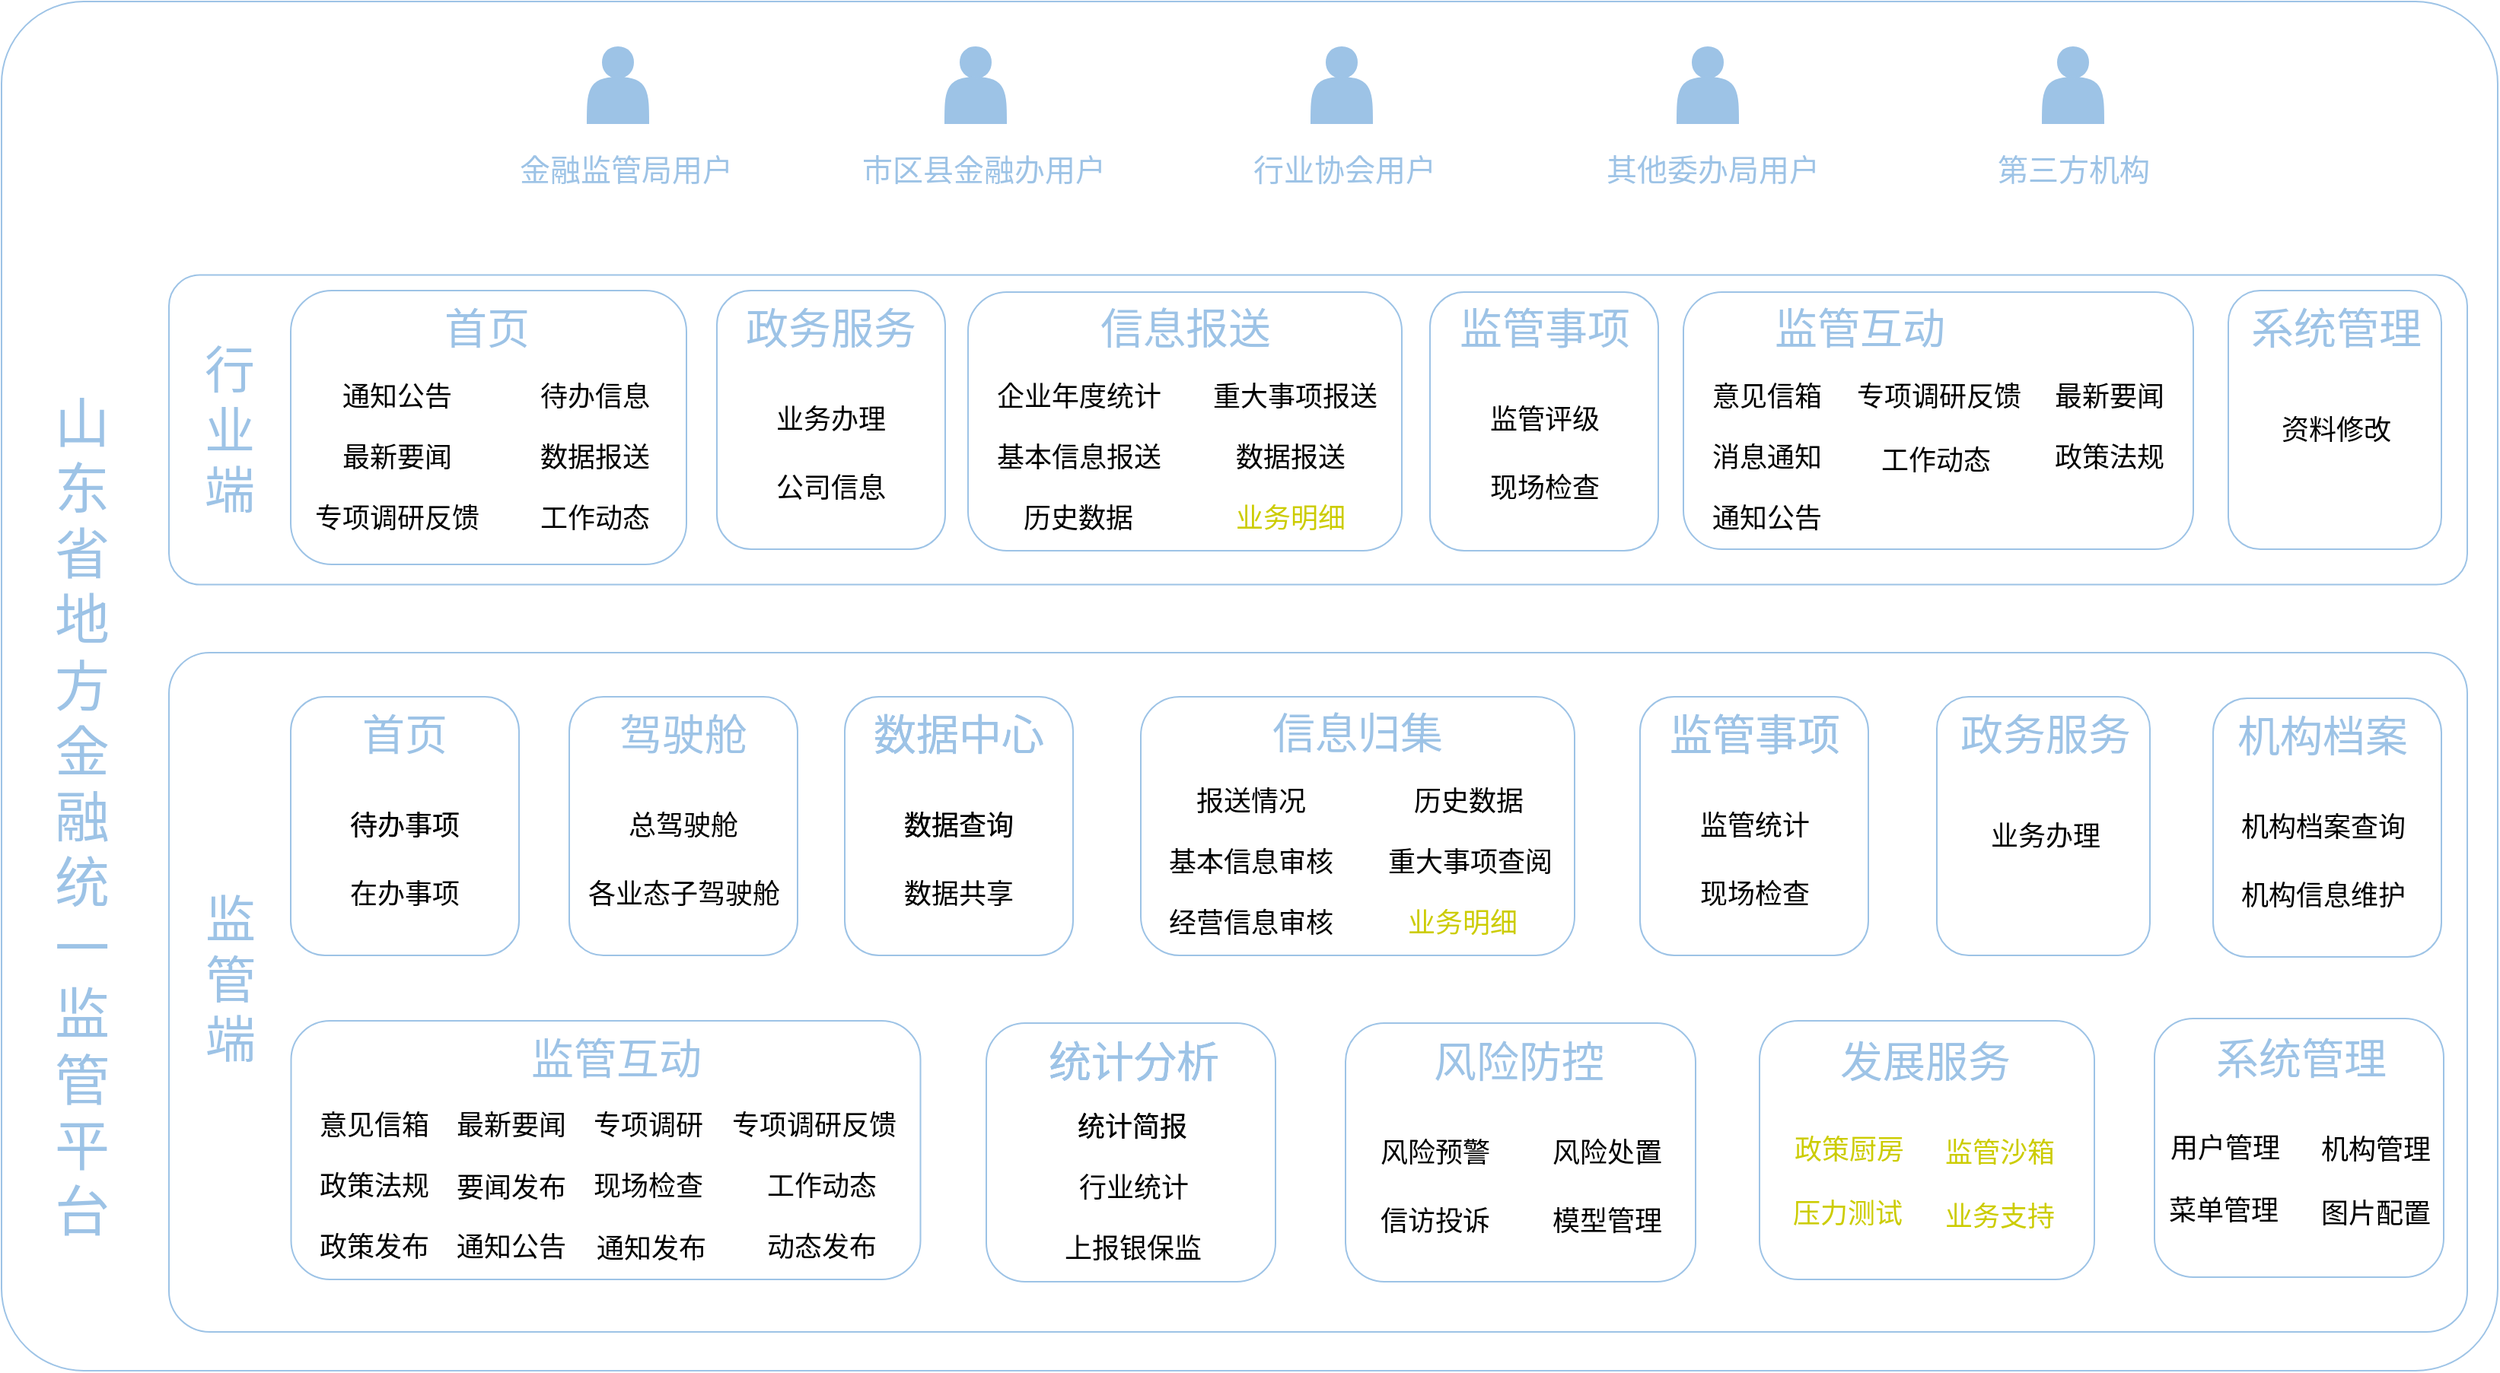 <mxfile version="21.3.4" type="github">
  <diagram name="第 1 页" id="MV3o43IdLmot7RDqP8pI">
    <mxGraphModel dx="1858" dy="988" grid="1" gridSize="10" guides="1" tooltips="1" connect="1" arrows="1" fold="1" page="1" pageScale="1" pageWidth="827" pageHeight="1169" math="0" shadow="0">
      <root>
        <mxCell id="0" />
        <mxCell id="1" parent="0" />
        <mxCell id="vB-8h79mQ8a8GxiMmBp1-237" value="" style="rounded=1;whiteSpace=wrap;html=1;strokeColor=#9DC3E6;arcSize=6;" parent="1" vertex="1">
          <mxGeometry x="10" y="10" width="1640" height="900" as="geometry" />
        </mxCell>
        <mxCell id="vB-8h79mQ8a8GxiMmBp1-229" value="" style="rounded=1;whiteSpace=wrap;html=1;strokeColor=#9DC3E6;arcSize=6;" parent="1" vertex="1">
          <mxGeometry x="120" y="438" width="1510" height="446.5" as="geometry" />
        </mxCell>
        <mxCell id="Glt5fxQ_8E8wL3YPpG3F-2" value="" style="shape=actor;whiteSpace=wrap;html=1;fillColor=#9DC3E6;strokeColor=#9DC3E6;" parent="1" vertex="1">
          <mxGeometry x="395" y="40" width="40" height="50" as="geometry" />
        </mxCell>
        <mxCell id="Glt5fxQ_8E8wL3YPpG3F-7" value="&lt;font color=&quot;#9dc3e6&quot;&gt;金融监管局用户&lt;/font&gt;" style="text;html=1;align=center;verticalAlign=middle;resizable=0;points=[];autosize=1;strokeColor=none;fillColor=none;fontSize=20;arcSize=12;rounded=1;imageWidth=24;" parent="1" vertex="1">
          <mxGeometry x="340" y="100" width="160" height="40" as="geometry" />
        </mxCell>
        <mxCell id="aRTXH67dhM7J8I6KlZtX-2" value="" style="rounded=1;whiteSpace=wrap;html=1;strokeColor=#9DC3E6;arcSize=10;" parent="1" vertex="1">
          <mxGeometry x="120" y="189.75" width="1510" height="203.5" as="geometry" />
        </mxCell>
        <mxCell id="aRTXH67dhM7J8I6KlZtX-5" value="&lt;font color=&quot;#9dc3e6&quot; style=&quot;font-size: 33px;&quot;&gt;行业端&lt;/font&gt;" style="text;html=1;strokeColor=none;fillColor=none;align=center;verticalAlign=middle;whiteSpace=wrap;rounded=1;arcSize=15;imageHeight=24;" parent="1" vertex="1">
          <mxGeometry x="140" y="230" width="40" height="123" as="geometry" />
        </mxCell>
        <mxCell id="aRTXH67dhM7J8I6KlZtX-6" value="&lt;font color=&quot;#9dc3e6&quot; style=&quot;font-size: 33px;&quot;&gt;监管端&lt;/font&gt;" style="text;html=1;strokeColor=none;fillColor=none;align=center;verticalAlign=middle;whiteSpace=wrap;rounded=0;fontSize=20;" parent="1" vertex="1">
          <mxGeometry x="147.5" y="613" width="25" height="80" as="geometry" />
        </mxCell>
        <mxCell id="aRTXH67dhM7J8I6KlZtX-10" value="&lt;font style=&quot;font-size: 36px;&quot; color=&quot;#9dc3e6&quot;&gt;山东省地方金融统一监管平台&lt;/font&gt;" style="text;html=1;strokeColor=none;fillColor=none;align=center;verticalAlign=middle;whiteSpace=wrap;rounded=1;fontSize=20;arcSize=16;" parent="1" vertex="1">
          <mxGeometry x="43" y="311" width="40" height="470" as="geometry" />
        </mxCell>
        <mxCell id="aRTXH67dhM7J8I6KlZtX-11" value="" style="rounded=1;whiteSpace=wrap;html=1;strokeColor=#9DC3E6;" parent="1" vertex="1">
          <mxGeometry x="200" y="200" width="260" height="180" as="geometry" />
        </mxCell>
        <mxCell id="aRTXH67dhM7J8I6KlZtX-12" value="&lt;font style=&quot;font-size: 28px;&quot; color=&quot;#9dc3e6&quot;&gt;首页&lt;/font&gt;" style="text;html=1;strokeColor=none;fillColor=none;align=center;verticalAlign=middle;whiteSpace=wrap;rounded=1;fontSize=20;arcSize=15;" parent="1" vertex="1">
          <mxGeometry x="278.5" y="210" width="100" height="30" as="geometry" />
        </mxCell>
        <mxCell id="aRTXH67dhM7J8I6KlZtX-17" value="&lt;font color=&quot;#9dc3e6&quot;&gt;市区县金融办用户&lt;/font&gt;" style="text;html=1;align=center;verticalAlign=middle;resizable=0;points=[];autosize=1;strokeColor=none;fillColor=none;fontSize=20;rounded=1;arcSize=12;" parent="1" vertex="1">
          <mxGeometry x="565" y="100" width="180" height="40" as="geometry" />
        </mxCell>
        <mxCell id="aRTXH67dhM7J8I6KlZtX-19" value="&lt;font color=&quot;#9dc3e6&quot;&gt;行业协会用户&lt;/font&gt;" style="text;html=1;align=center;verticalAlign=middle;resizable=0;points=[];autosize=1;strokeColor=none;fillColor=none;fontSize=20;rounded=1;arcSize=12;" parent="1" vertex="1">
          <mxGeometry x="822" y="100" width="140" height="40" as="geometry" />
        </mxCell>
        <mxCell id="aRTXH67dhM7J8I6KlZtX-21" value="&lt;font color=&quot;#9dc3e6&quot;&gt;其他委办局用户&lt;/font&gt;" style="text;html=1;align=center;verticalAlign=middle;resizable=0;points=[];autosize=1;strokeColor=none;fillColor=none;fontSize=20;rounded=1;" parent="1" vertex="1">
          <mxGeometry x="1053.5" y="100" width="160" height="40" as="geometry" />
        </mxCell>
        <mxCell id="aRTXH67dhM7J8I6KlZtX-23" value="&lt;font color=&quot;#9dc3e6&quot;&gt;第三方机构&lt;/font&gt;" style="text;html=1;align=center;verticalAlign=middle;resizable=0;points=[];autosize=1;strokeColor=none;fillColor=none;fontSize=20;rounded=1;" parent="1" vertex="1">
          <mxGeometry x="1311" y="100" width="120" height="40" as="geometry" />
        </mxCell>
        <mxCell id="aRTXH67dhM7J8I6KlZtX-24" value="&lt;p class=&quot;MsoNormal&quot;&gt;&lt;font face=&quot;Times New Roman&quot; style=&quot;font-size: 18px;&quot;&gt;通知公告&lt;/font&gt;&lt;/p&gt;" style="text;html=1;strokeColor=none;fillColor=none;align=center;verticalAlign=middle;whiteSpace=wrap;rounded=0;imageWidth=24;imageHeight=24;" parent="1" vertex="1">
          <mxGeometry x="230" y="260" width="80" height="20" as="geometry" />
        </mxCell>
        <mxCell id="aRTXH67dhM7J8I6KlZtX-25" value="&lt;font face=&quot;Times New Roman&quot; style=&quot;font-size: 18px;&quot;&gt;专项调研反馈&lt;/font&gt;" style="text;html=1;strokeColor=none;fillColor=none;align=center;verticalAlign=middle;whiteSpace=wrap;rounded=0;" parent="1" vertex="1">
          <mxGeometry x="215" y="340" width="110" height="20" as="geometry" />
        </mxCell>
        <mxCell id="aRTXH67dhM7J8I6KlZtX-28" value="" style="rounded=1;whiteSpace=wrap;html=1;strokeColor=#9DC3E6;" parent="1" vertex="1">
          <mxGeometry x="480" y="200" width="150" height="170" as="geometry" />
        </mxCell>
        <mxCell id="aRTXH67dhM7J8I6KlZtX-29" value="&lt;p class=&quot;MsoNormal&quot;&gt;&lt;font style=&quot;font-size: 18px;&quot;&gt;业务办理&lt;/font&gt;&lt;/p&gt;" style="text;html=1;strokeColor=none;fillColor=none;align=center;verticalAlign=middle;whiteSpace=wrap;rounded=0;" parent="1" vertex="1">
          <mxGeometry x="515" y="275" width="80" height="20" as="geometry" />
        </mxCell>
        <mxCell id="aRTXH67dhM7J8I6KlZtX-30" value="&lt;p class=&quot;MsoNormal&quot;&gt;&lt;font style=&quot;font-size: 18px;&quot;&gt;公司信息&lt;/font&gt;&lt;/p&gt;" style="text;html=1;strokeColor=none;fillColor=none;align=center;verticalAlign=middle;whiteSpace=wrap;rounded=0;" parent="1" vertex="1">
          <mxGeometry x="515" y="320" width="80" height="20" as="geometry" />
        </mxCell>
        <mxCell id="aRTXH67dhM7J8I6KlZtX-32" value="&lt;font color=&quot;#9dc3e6&quot; style=&quot;font-size: 28px;&quot;&gt;政务服务&lt;/font&gt;" style="text;html=1;strokeColor=none;fillColor=none;align=center;verticalAlign=middle;whiteSpace=wrap;rounded=0;fontSize=20;" parent="1" vertex="1">
          <mxGeometry x="495" y="210" width="120" height="30" as="geometry" />
        </mxCell>
        <mxCell id="aRTXH67dhM7J8I6KlZtX-39" value="" style="rounded=1;whiteSpace=wrap;html=1;strokeColor=#9DC3E6;" parent="1" vertex="1">
          <mxGeometry x="645" y="201" width="285" height="170" as="geometry" />
        </mxCell>
        <mxCell id="aRTXH67dhM7J8I6KlZtX-40" value="&lt;font style=&quot;font-size: 18px;&quot;&gt;数据报送&lt;/font&gt;" style="text;html=1;strokeColor=none;fillColor=none;align=center;verticalAlign=middle;whiteSpace=wrap;rounded=0;" parent="1" vertex="1">
          <mxGeometry x="816.5" y="300" width="80" height="20" as="geometry" />
        </mxCell>
        <mxCell id="aRTXH67dhM7J8I6KlZtX-41" value="&lt;font style=&quot;font-size: 18px;&quot;&gt;历史数据&lt;/font&gt;" style="text;html=1;strokeColor=none;fillColor=none;align=center;verticalAlign=middle;whiteSpace=wrap;rounded=0;" parent="1" vertex="1">
          <mxGeometry x="675" y="340" width="85" height="20" as="geometry" />
        </mxCell>
        <mxCell id="aRTXH67dhM7J8I6KlZtX-42" value="&lt;font style=&quot;font-size: 18px;&quot;&gt;企业年度统计&lt;/font&gt;" style="text;html=1;strokeColor=none;fillColor=none;align=center;verticalAlign=middle;whiteSpace=wrap;rounded=0;" parent="1" vertex="1">
          <mxGeometry x="657.5" y="260" width="120" height="20" as="geometry" />
        </mxCell>
        <mxCell id="aRTXH67dhM7J8I6KlZtX-43" value="&lt;font color=&quot;#9dc3e6&quot; style=&quot;font-size: 28px;&quot;&gt;信息报送&lt;/font&gt;" style="text;html=1;strokeColor=none;fillColor=none;align=center;verticalAlign=middle;whiteSpace=wrap;rounded=0;fontSize=20;" parent="1" vertex="1">
          <mxGeometry x="727.5" y="210" width="120" height="30" as="geometry" />
        </mxCell>
        <mxCell id="aRTXH67dhM7J8I6KlZtX-44" value="&lt;font style=&quot;font-size: 18px;&quot;&gt;重大事项报送&lt;/font&gt;" style="text;html=1;strokeColor=none;fillColor=none;align=center;verticalAlign=middle;whiteSpace=wrap;rounded=0;" parent="1" vertex="1">
          <mxGeometry x="800" y="260" width="120" height="20" as="geometry" />
        </mxCell>
        <mxCell id="aRTXH67dhM7J8I6KlZtX-45" value="&lt;font style=&quot;font-size: 18px;&quot;&gt;业务明细&lt;/font&gt;" style="text;html=1;strokeColor=none;fillColor=none;align=center;verticalAlign=middle;whiteSpace=wrap;rounded=0;fontColor=#CCCC00;" parent="1" vertex="1">
          <mxGeometry x="816.5" y="340" width="80" height="20" as="geometry" />
        </mxCell>
        <mxCell id="aRTXH67dhM7J8I6KlZtX-46" value="&lt;font style=&quot;font-size: 18px;&quot;&gt;基本信息报送&lt;/font&gt;" style="text;html=1;strokeColor=none;fillColor=none;align=center;verticalAlign=middle;whiteSpace=wrap;rounded=0;" parent="1" vertex="1">
          <mxGeometry x="657.5" y="300" width="120" height="20" as="geometry" />
        </mxCell>
        <mxCell id="aRTXH67dhM7J8I6KlZtX-47" value="" style="rounded=1;whiteSpace=wrap;html=1;strokeColor=#9DC3E6;" parent="1" vertex="1">
          <mxGeometry x="948.5" y="201" width="150" height="170" as="geometry" />
        </mxCell>
        <mxCell id="aRTXH67dhM7J8I6KlZtX-48" value="&lt;p class=&quot;MsoNormal&quot;&gt;&lt;font style=&quot;font-size: 18px;&quot;&gt;监管评级&lt;/font&gt;&lt;/p&gt;" style="text;html=1;strokeColor=none;fillColor=none;align=center;verticalAlign=middle;whiteSpace=wrap;rounded=0;" parent="1" vertex="1">
          <mxGeometry x="983.5" y="275" width="80" height="20" as="geometry" />
        </mxCell>
        <mxCell id="aRTXH67dhM7J8I6KlZtX-49" value="&lt;font style=&quot;font-size: 18px;&quot;&gt;现场检查&lt;/font&gt;" style="text;html=1;strokeColor=none;fillColor=none;align=center;verticalAlign=middle;whiteSpace=wrap;rounded=0;" parent="1" vertex="1">
          <mxGeometry x="983.5" y="320" width="80" height="20" as="geometry" />
        </mxCell>
        <mxCell id="aRTXH67dhM7J8I6KlZtX-51" value="&lt;font color=&quot;#9dc3e6&quot; style=&quot;font-size: 28px;&quot;&gt;监管事项&lt;/font&gt;" style="text;html=1;strokeColor=none;fillColor=none;align=center;verticalAlign=middle;whiteSpace=wrap;rounded=0;fontSize=20;" parent="1" vertex="1">
          <mxGeometry x="963.5" y="210" width="120" height="30" as="geometry" />
        </mxCell>
        <mxCell id="aRTXH67dhM7J8I6KlZtX-60" value="" style="rounded=1;whiteSpace=wrap;html=1;strokeColor=#9DC3E6;" parent="1" vertex="1">
          <mxGeometry x="1115" y="201" width="335" height="169" as="geometry" />
        </mxCell>
        <mxCell id="aRTXH67dhM7J8I6KlZtX-62" value="&lt;font style=&quot;font-size: 18px;&quot;&gt;工作动态&lt;/font&gt;" style="text;html=1;strokeColor=none;fillColor=none;align=center;verticalAlign=middle;whiteSpace=wrap;rounded=0;" parent="1" vertex="1">
          <mxGeometry x="1241" y="301.5" width="80" height="20" as="geometry" />
        </mxCell>
        <mxCell id="aRTXH67dhM7J8I6KlZtX-63" value="&lt;font style=&quot;font-size: 18px;&quot;&gt;最新要闻&lt;/font&gt;" style="text;html=1;strokeColor=none;fillColor=none;align=center;verticalAlign=middle;whiteSpace=wrap;rounded=0;" parent="1" vertex="1">
          <mxGeometry x="1355" y="260" width="80" height="20" as="geometry" />
        </mxCell>
        <mxCell id="aRTXH67dhM7J8I6KlZtX-64" value="&lt;font color=&quot;#9dc3e6&quot; style=&quot;font-size: 28px;&quot;&gt;监管互动&lt;/font&gt;" style="text;html=1;strokeColor=none;fillColor=none;align=center;verticalAlign=middle;whiteSpace=wrap;rounded=0;fontSize=20;" parent="1" vertex="1">
          <mxGeometry x="1171" y="210" width="120" height="30" as="geometry" />
        </mxCell>
        <mxCell id="aRTXH67dhM7J8I6KlZtX-65" value="&lt;font style=&quot;font-size: 18px;&quot;&gt;政策法规&lt;/font&gt;" style="text;html=1;strokeColor=none;fillColor=none;align=center;verticalAlign=middle;whiteSpace=wrap;rounded=0;" parent="1" vertex="1">
          <mxGeometry x="1355" y="300" width="80" height="20" as="geometry" />
        </mxCell>
        <mxCell id="aRTXH67dhM7J8I6KlZtX-66" value="&lt;font style=&quot;font-size: 18px;&quot;&gt;通知公告&lt;/font&gt;" style="text;html=1;strokeColor=none;fillColor=none;align=center;verticalAlign=middle;whiteSpace=wrap;rounded=0;" parent="1" vertex="1">
          <mxGeometry x="1130" y="340" width="80" height="20" as="geometry" />
        </mxCell>
        <mxCell id="aRTXH67dhM7J8I6KlZtX-67" value="&lt;font style=&quot;font-size: 18px;&quot;&gt;专项调研反馈&lt;/font&gt;" style="text;html=1;strokeColor=none;fillColor=none;align=center;verticalAlign=middle;whiteSpace=wrap;rounded=0;" parent="1" vertex="1">
          <mxGeometry x="1222.5" y="260" width="120" height="20" as="geometry" />
        </mxCell>
        <mxCell id="aRTXH67dhM7J8I6KlZtX-74" value="" style="rounded=1;whiteSpace=wrap;html=1;strokeColor=#9DC3E6;" parent="1" vertex="1">
          <mxGeometry x="1473" y="200" width="140" height="170" as="geometry" />
        </mxCell>
        <mxCell id="aRTXH67dhM7J8I6KlZtX-75" value="&lt;font style=&quot;font-size: 18px;&quot;&gt;资料修改&lt;/font&gt;" style="text;html=1;strokeColor=none;fillColor=none;align=center;verticalAlign=middle;whiteSpace=wrap;rounded=0;" parent="1" vertex="1">
          <mxGeometry x="1504" y="281.5" width="80" height="20" as="geometry" />
        </mxCell>
        <mxCell id="aRTXH67dhM7J8I6KlZtX-78" value="&lt;font color=&quot;#9dc3e6&quot; style=&quot;font-size: 28px;&quot;&gt;系统管理&lt;/font&gt;" style="text;html=1;strokeColor=none;fillColor=none;align=center;verticalAlign=middle;whiteSpace=wrap;rounded=0;fontSize=20;" parent="1" vertex="1">
          <mxGeometry x="1484" y="210" width="120" height="30" as="geometry" />
        </mxCell>
        <mxCell id="gJdT72yyC9vPeTQj0DyS-16" value="" style="shape=actor;whiteSpace=wrap;html=1;fillColor=#9DC3E6;strokeColor=#9DC3E6;" parent="1" vertex="1">
          <mxGeometry x="630" y="40" width="40" height="50" as="geometry" />
        </mxCell>
        <mxCell id="gJdT72yyC9vPeTQj0DyS-17" value="" style="shape=actor;whiteSpace=wrap;html=1;fillColor=#9DC3E6;strokeColor=#9DC3E6;" parent="1" vertex="1">
          <mxGeometry x="870.5" y="40" width="40" height="50" as="geometry" />
        </mxCell>
        <mxCell id="gJdT72yyC9vPeTQj0DyS-18" value="" style="shape=actor;whiteSpace=wrap;html=1;fillColor=#9DC3E6;strokeColor=#9DC3E6;" parent="1" vertex="1">
          <mxGeometry x="1111" y="40" width="40" height="50" as="geometry" />
        </mxCell>
        <mxCell id="gJdT72yyC9vPeTQj0DyS-19" value="" style="shape=actor;whiteSpace=wrap;html=1;fillColor=#9DC3E6;strokeColor=#9DC3E6;" parent="1" vertex="1">
          <mxGeometry x="1351" y="40" width="40" height="50" as="geometry" />
        </mxCell>
        <mxCell id="vB-8h79mQ8a8GxiMmBp1-2" value="&lt;font style=&quot;font-size: 18px;&quot;&gt;最新要闻&lt;/font&gt;" style="text;html=1;strokeColor=none;fillColor=none;align=center;verticalAlign=middle;whiteSpace=wrap;rounded=0;" parent="1" vertex="1">
          <mxGeometry x="230" y="300" width="80" height="20" as="geometry" />
        </mxCell>
        <mxCell id="vB-8h79mQ8a8GxiMmBp1-3" value="&lt;font style=&quot;font-size: 18px;&quot;&gt;待办信息&lt;/font&gt;" style="text;html=1;strokeColor=none;fillColor=none;align=center;verticalAlign=middle;whiteSpace=wrap;rounded=0;" parent="1" vertex="1">
          <mxGeometry x="360" y="260" width="80" height="20" as="geometry" />
        </mxCell>
        <mxCell id="vB-8h79mQ8a8GxiMmBp1-4" value="&lt;font style=&quot;font-size: 18px;&quot;&gt;数据报送&lt;/font&gt;" style="text;html=1;strokeColor=none;fillColor=none;align=center;verticalAlign=middle;whiteSpace=wrap;rounded=0;" parent="1" vertex="1">
          <mxGeometry x="360" y="300" width="80" height="20" as="geometry" />
        </mxCell>
        <mxCell id="vB-8h79mQ8a8GxiMmBp1-5" value="&lt;font style=&quot;font-size: 18px;&quot;&gt;工作动态&lt;/font&gt;" style="text;html=1;strokeColor=none;fillColor=none;align=center;verticalAlign=middle;whiteSpace=wrap;rounded=0;" parent="1" vertex="1">
          <mxGeometry x="360" y="340" width="80" height="20" as="geometry" />
        </mxCell>
        <mxCell id="vB-8h79mQ8a8GxiMmBp1-42" value="&lt;font style=&quot;font-size: 18px;&quot;&gt;意见信箱&lt;/font&gt;" style="text;html=1;strokeColor=none;fillColor=none;align=center;verticalAlign=middle;whiteSpace=wrap;rounded=0;" parent="1" vertex="1">
          <mxGeometry x="1130" y="260" width="80" height="20" as="geometry" />
        </mxCell>
        <mxCell id="vB-8h79mQ8a8GxiMmBp1-43" value="&lt;font style=&quot;font-size: 18px;&quot;&gt;消息通知&lt;/font&gt;" style="text;html=1;strokeColor=none;fillColor=none;align=center;verticalAlign=middle;whiteSpace=wrap;rounded=0;" parent="1" vertex="1">
          <mxGeometry x="1130" y="300" width="80" height="20" as="geometry" />
        </mxCell>
        <mxCell id="vB-8h79mQ8a8GxiMmBp1-56" style="edgeStyle=orthogonalEdgeStyle;rounded=0;orthogonalLoop=1;jettySize=auto;html=1;exitX=0.5;exitY=1;exitDx=0;exitDy=0;" parent="1" source="aRTXH67dhM7J8I6KlZtX-49" target="aRTXH67dhM7J8I6KlZtX-49" edge="1">
          <mxGeometry relative="1" as="geometry" />
        </mxCell>
        <mxCell id="vB-8h79mQ8a8GxiMmBp1-58" style="edgeStyle=orthogonalEdgeStyle;rounded=0;orthogonalLoop=1;jettySize=auto;html=1;exitX=0.5;exitY=1;exitDx=0;exitDy=0;" parent="1" source="aRTXH67dhM7J8I6KlZtX-49" target="aRTXH67dhM7J8I6KlZtX-49" edge="1">
          <mxGeometry relative="1" as="geometry" />
        </mxCell>
        <mxCell id="vB-8h79mQ8a8GxiMmBp1-64" value="" style="rounded=1;whiteSpace=wrap;html=1;strokeColor=#9DC3E6;" parent="1" vertex="1">
          <mxGeometry x="200" y="467" width="150" height="170" as="geometry" />
        </mxCell>
        <mxCell id="vB-8h79mQ8a8GxiMmBp1-65" value="&lt;p class=&quot;MsoNormal&quot;&gt;&lt;font style=&quot;font-size: 18px;&quot;&gt;待办事项&lt;/font&gt;&lt;/p&gt;" style="text;html=1;strokeColor=none;fillColor=none;align=center;verticalAlign=middle;whiteSpace=wrap;rounded=0;" parent="1" vertex="1">
          <mxGeometry x="235" y="542" width="80" height="20" as="geometry" />
        </mxCell>
        <mxCell id="vB-8h79mQ8a8GxiMmBp1-66" value="&lt;p class=&quot;MsoNormal&quot;&gt;&lt;font style=&quot;font-size: 18px;&quot;&gt;在办事项&lt;/font&gt;&lt;/p&gt;" style="text;html=1;strokeColor=none;fillColor=none;align=center;verticalAlign=middle;whiteSpace=wrap;rounded=0;" parent="1" vertex="1">
          <mxGeometry x="235" y="587" width="80" height="20" as="geometry" />
        </mxCell>
        <mxCell id="vB-8h79mQ8a8GxiMmBp1-67" value="&lt;font color=&quot;#9dc3e6&quot;&gt;&lt;span style=&quot;font-size: 28px;&quot;&gt;首页&lt;/span&gt;&lt;/font&gt;" style="text;html=1;strokeColor=none;fillColor=none;align=center;verticalAlign=middle;whiteSpace=wrap;rounded=0;fontSize=20;" parent="1" vertex="1">
          <mxGeometry x="215" y="477" width="120" height="30" as="geometry" />
        </mxCell>
        <mxCell id="vB-8h79mQ8a8GxiMmBp1-68" value="" style="rounded=1;whiteSpace=wrap;html=1;strokeColor=#9DC3E6;" parent="1" vertex="1">
          <mxGeometry x="383" y="467" width="150" height="170" as="geometry" />
        </mxCell>
        <mxCell id="vB-8h79mQ8a8GxiMmBp1-69" value="&lt;p class=&quot;MsoNormal&quot;&gt;&lt;font style=&quot;font-size: 18px;&quot;&gt;总驾驶舱&lt;/font&gt;&lt;/p&gt;" style="text;html=1;strokeColor=none;fillColor=none;align=center;verticalAlign=middle;whiteSpace=wrap;rounded=0;" parent="1" vertex="1">
          <mxGeometry x="418" y="542" width="80" height="20" as="geometry" />
        </mxCell>
        <mxCell id="vB-8h79mQ8a8GxiMmBp1-70" value="&lt;p class=&quot;MsoNormal&quot;&gt;&lt;span style=&quot;font-size: 18px;&quot;&gt;各业态&lt;/span&gt;&lt;span style=&quot;font-size: 18px; background-color: initial;&quot;&gt;子驾驶舱&lt;/span&gt;&lt;/p&gt;" style="text;html=1;strokeColor=none;fillColor=none;align=center;verticalAlign=middle;whiteSpace=wrap;rounded=0;" parent="1" vertex="1">
          <mxGeometry x="390.5" y="587" width="135" height="20" as="geometry" />
        </mxCell>
        <mxCell id="vB-8h79mQ8a8GxiMmBp1-71" value="&lt;font color=&quot;#9dc3e6&quot;&gt;&lt;span style=&quot;font-size: 28px;&quot;&gt;驾驶舱&lt;/span&gt;&lt;/font&gt;" style="text;html=1;strokeColor=none;fillColor=none;align=center;verticalAlign=middle;whiteSpace=wrap;rounded=0;fontSize=20;" parent="1" vertex="1">
          <mxGeometry x="398" y="477" width="120" height="30" as="geometry" />
        </mxCell>
        <mxCell id="vB-8h79mQ8a8GxiMmBp1-76" value="&lt;p class=&quot;MsoNormal&quot;&gt;&lt;font style=&quot;font-size: 18px;&quot;&gt;待办事项&lt;/font&gt;&lt;/p&gt;" style="text;html=1;strokeColor=none;fillColor=none;align=center;verticalAlign=middle;whiteSpace=wrap;rounded=0;" parent="1" vertex="1">
          <mxGeometry x="235" y="542" width="80" height="20" as="geometry" />
        </mxCell>
        <mxCell id="vB-8h79mQ8a8GxiMmBp1-85" value="" style="rounded=1;whiteSpace=wrap;html=1;strokeColor=#9DC3E6;" parent="1" vertex="1">
          <mxGeometry x="564" y="467" width="150" height="170" as="geometry" />
        </mxCell>
        <mxCell id="vB-8h79mQ8a8GxiMmBp1-86" value="&lt;p class=&quot;MsoNormal&quot;&gt;&lt;font style=&quot;font-size: 18px;&quot;&gt;数据共享&lt;/font&gt;&lt;/p&gt;" style="text;html=1;strokeColor=none;fillColor=none;align=center;verticalAlign=middle;whiteSpace=wrap;rounded=0;" parent="1" vertex="1">
          <mxGeometry x="599" y="587" width="80" height="20" as="geometry" />
        </mxCell>
        <mxCell id="vB-8h79mQ8a8GxiMmBp1-87" value="&lt;font color=&quot;#9dc3e6&quot;&gt;&lt;span style=&quot;font-size: 28px;&quot;&gt;数据中心&lt;/span&gt;&lt;/font&gt;" style="text;html=1;strokeColor=none;fillColor=none;align=center;verticalAlign=middle;whiteSpace=wrap;rounded=0;fontSize=20;" parent="1" vertex="1">
          <mxGeometry x="579" y="477" width="120" height="30" as="geometry" />
        </mxCell>
        <mxCell id="vB-8h79mQ8a8GxiMmBp1-88" value="&lt;p class=&quot;MsoNormal&quot;&gt;&lt;font style=&quot;font-size: 18px;&quot;&gt;数据查询&lt;/font&gt;&lt;/p&gt;" style="text;html=1;strokeColor=none;fillColor=none;align=center;verticalAlign=middle;whiteSpace=wrap;rounded=0;" parent="1" vertex="1">
          <mxGeometry x="599" y="542" width="80" height="20" as="geometry" />
        </mxCell>
        <mxCell id="vB-8h79mQ8a8GxiMmBp1-90" value="" style="rounded=1;whiteSpace=wrap;html=1;strokeColor=#9DC3E6;" parent="1" vertex="1">
          <mxGeometry x="758.5" y="467" width="285" height="170" as="geometry" />
        </mxCell>
        <mxCell id="vB-8h79mQ8a8GxiMmBp1-91" value="&lt;font style=&quot;font-size: 18px;&quot;&gt;重大事项查阅&lt;/font&gt;" style="text;html=1;strokeColor=none;fillColor=none;align=center;verticalAlign=middle;whiteSpace=wrap;rounded=0;" parent="1" vertex="1">
          <mxGeometry x="915" y="566" width="120" height="20" as="geometry" />
        </mxCell>
        <mxCell id="vB-8h79mQ8a8GxiMmBp1-92" value="&lt;span style=&quot;font-size: 18px;&quot;&gt;经营信息审核&lt;/span&gt;" style="text;html=1;strokeColor=none;fillColor=none;align=center;verticalAlign=middle;whiteSpace=wrap;rounded=0;" parent="1" vertex="1">
          <mxGeometry x="771" y="606" width="120" height="20" as="geometry" />
        </mxCell>
        <mxCell id="vB-8h79mQ8a8GxiMmBp1-93" value="&lt;span style=&quot;font-size: 18px;&quot;&gt;报送情况&lt;/span&gt;" style="text;html=1;strokeColor=none;fillColor=none;align=center;verticalAlign=middle;whiteSpace=wrap;rounded=0;" parent="1" vertex="1">
          <mxGeometry x="771" y="526" width="120" height="20" as="geometry" />
        </mxCell>
        <mxCell id="vB-8h79mQ8a8GxiMmBp1-94" value="&lt;font color=&quot;#9dc3e6&quot; style=&quot;font-size: 28px;&quot;&gt;信息归集&lt;/font&gt;" style="text;html=1;strokeColor=none;fillColor=none;align=center;verticalAlign=middle;whiteSpace=wrap;rounded=0;fontSize=20;" parent="1" vertex="1">
          <mxGeometry x="841" y="476" width="120" height="30" as="geometry" />
        </mxCell>
        <mxCell id="vB-8h79mQ8a8GxiMmBp1-95" value="&lt;span style=&quot;font-size: 18px;&quot;&gt;历史数据&lt;/span&gt;" style="text;html=1;strokeColor=none;fillColor=none;align=center;verticalAlign=middle;whiteSpace=wrap;rounded=0;" parent="1" vertex="1">
          <mxGeometry x="913.5" y="526" width="120" height="20" as="geometry" />
        </mxCell>
        <mxCell id="vB-8h79mQ8a8GxiMmBp1-96" value="&lt;font style=&quot;font-size: 18px;&quot;&gt;业务明细&lt;/font&gt;" style="text;html=1;strokeColor=none;fillColor=none;align=center;verticalAlign=middle;whiteSpace=wrap;rounded=0;fontColor=#CCCC00;" parent="1" vertex="1">
          <mxGeometry x="930" y="606" width="80" height="20" as="geometry" />
        </mxCell>
        <mxCell id="vB-8h79mQ8a8GxiMmBp1-97" value="&lt;font style=&quot;font-size: 18px;&quot;&gt;基本信息审核&lt;/font&gt;" style="text;html=1;strokeColor=none;fillColor=none;align=center;verticalAlign=middle;whiteSpace=wrap;rounded=0;" parent="1" vertex="1">
          <mxGeometry x="771" y="566" width="120" height="20" as="geometry" />
        </mxCell>
        <mxCell id="vB-8h79mQ8a8GxiMmBp1-98" value="" style="rounded=1;whiteSpace=wrap;html=1;strokeColor=#9DC3E6;" parent="1" vertex="1">
          <mxGeometry x="1086.5" y="467" width="150" height="170" as="geometry" />
        </mxCell>
        <mxCell id="vB-8h79mQ8a8GxiMmBp1-99" value="&lt;p class=&quot;MsoNormal&quot;&gt;&lt;font style=&quot;font-size: 18px;&quot;&gt;现场检查&lt;/font&gt;&lt;/p&gt;" style="text;html=1;strokeColor=none;fillColor=none;align=center;verticalAlign=middle;whiteSpace=wrap;rounded=0;" parent="1" vertex="1">
          <mxGeometry x="1121.5" y="587" width="80" height="20" as="geometry" />
        </mxCell>
        <mxCell id="vB-8h79mQ8a8GxiMmBp1-100" value="&lt;font color=&quot;#9dc3e6&quot;&gt;&lt;span style=&quot;font-size: 28px;&quot;&gt;监管事项&lt;/span&gt;&lt;/font&gt;" style="text;html=1;strokeColor=none;fillColor=none;align=center;verticalAlign=middle;whiteSpace=wrap;rounded=0;fontSize=20;" parent="1" vertex="1">
          <mxGeometry x="1101.5" y="477" width="120" height="30" as="geometry" />
        </mxCell>
        <mxCell id="vB-8h79mQ8a8GxiMmBp1-101" value="&lt;p class=&quot;MsoNormal&quot;&gt;&lt;font style=&quot;font-size: 18px;&quot;&gt;监管统计&lt;/font&gt;&lt;/p&gt;" style="text;html=1;strokeColor=none;fillColor=none;align=center;verticalAlign=middle;whiteSpace=wrap;rounded=0;" parent="1" vertex="1">
          <mxGeometry x="1121.5" y="542" width="80" height="20" as="geometry" />
        </mxCell>
        <mxCell id="vB-8h79mQ8a8GxiMmBp1-102" value="" style="rounded=1;whiteSpace=wrap;html=1;strokeColor=#9DC3E6;" parent="1" vertex="1">
          <mxGeometry x="200.25" y="680" width="413.5" height="170" as="geometry" />
        </mxCell>
        <mxCell id="vB-8h79mQ8a8GxiMmBp1-103" value="&lt;span style=&quot;font-size: 18px;&quot;&gt;现场检查&lt;/span&gt;" style="text;html=1;strokeColor=none;fillColor=none;align=center;verticalAlign=middle;whiteSpace=wrap;rounded=0;" parent="1" vertex="1">
          <mxGeometry x="395.25" y="779" width="80" height="20" as="geometry" />
        </mxCell>
        <mxCell id="vB-8h79mQ8a8GxiMmBp1-104" value="&lt;font style=&quot;font-size: 18px;&quot;&gt;最新要闻&lt;/font&gt;" style="text;html=1;strokeColor=none;fillColor=none;align=center;verticalAlign=middle;whiteSpace=wrap;rounded=0;" parent="1" vertex="1">
          <mxGeometry x="305.25" y="739" width="80" height="20" as="geometry" />
        </mxCell>
        <mxCell id="vB-8h79mQ8a8GxiMmBp1-105" value="&lt;font color=&quot;#9dc3e6&quot; style=&quot;font-size: 28px;&quot;&gt;监管互动&lt;/font&gt;" style="text;html=1;strokeColor=none;fillColor=none;align=center;verticalAlign=middle;whiteSpace=wrap;rounded=0;fontSize=20;" parent="1" vertex="1">
          <mxGeometry x="353.75" y="690" width="120" height="30" as="geometry" />
        </mxCell>
        <mxCell id="vB-8h79mQ8a8GxiMmBp1-107" value="&lt;font style=&quot;font-size: 18px;&quot;&gt;专项调研&lt;/font&gt;" style="text;html=1;strokeColor=none;fillColor=none;align=center;verticalAlign=middle;whiteSpace=wrap;rounded=0;" parent="1" vertex="1">
          <mxGeometry x="395.25" y="739" width="80" height="20" as="geometry" />
        </mxCell>
        <mxCell id="vB-8h79mQ8a8GxiMmBp1-108" value="&lt;font style=&quot;font-size: 18px;&quot;&gt;意见信箱&lt;/font&gt;" style="text;html=1;strokeColor=none;fillColor=none;align=center;verticalAlign=middle;whiteSpace=wrap;rounded=0;" parent="1" vertex="1">
          <mxGeometry x="215.25" y="739" width="80" height="20" as="geometry" />
        </mxCell>
        <mxCell id="vB-8h79mQ8a8GxiMmBp1-109" value="&lt;font style=&quot;font-size: 18px;&quot;&gt;政策法规&lt;/font&gt;" style="text;html=1;strokeColor=none;fillColor=none;align=center;verticalAlign=middle;whiteSpace=wrap;rounded=0;" parent="1" vertex="1">
          <mxGeometry x="215.25" y="779" width="80" height="20" as="geometry" />
        </mxCell>
        <mxCell id="vB-8h79mQ8a8GxiMmBp1-111" value="&lt;font style=&quot;font-size: 18px;&quot;&gt;专项调研反馈&lt;/font&gt;" style="text;html=1;strokeColor=none;fillColor=none;align=center;verticalAlign=middle;whiteSpace=wrap;rounded=0;" parent="1" vertex="1">
          <mxGeometry x="483.75" y="739" width="120" height="20" as="geometry" />
        </mxCell>
        <mxCell id="vB-8h79mQ8a8GxiMmBp1-113" value="&lt;font style=&quot;font-size: 18px;&quot;&gt;要闻发布&lt;/font&gt;" style="text;html=1;strokeColor=none;fillColor=none;align=center;verticalAlign=middle;whiteSpace=wrap;rounded=0;" parent="1" vertex="1">
          <mxGeometry x="305.25" y="780" width="80" height="20" as="geometry" />
        </mxCell>
        <mxCell id="vB-8h79mQ8a8GxiMmBp1-115" value="&lt;font style=&quot;font-size: 18px;&quot;&gt;工作动态&lt;/font&gt;" style="text;html=1;strokeColor=none;fillColor=none;align=center;verticalAlign=middle;whiteSpace=wrap;rounded=0;" parent="1" vertex="1">
          <mxGeometry x="508.75" y="779" width="80" height="20" as="geometry" />
        </mxCell>
        <mxCell id="vB-8h79mQ8a8GxiMmBp1-137" value="" style="rounded=1;whiteSpace=wrap;html=1;strokeColor=#9DC3E6;" parent="1" vertex="1">
          <mxGeometry x="1281.5" y="467" width="140" height="170" as="geometry" />
        </mxCell>
        <mxCell id="vB-8h79mQ8a8GxiMmBp1-138" value="&lt;span style=&quot;font-size: 18px;&quot;&gt;业务办理&lt;/span&gt;" style="text;html=1;strokeColor=none;fillColor=none;align=center;verticalAlign=middle;whiteSpace=wrap;rounded=0;" parent="1" vertex="1">
          <mxGeometry x="1312.5" y="548.5" width="80" height="20" as="geometry" />
        </mxCell>
        <mxCell id="vB-8h79mQ8a8GxiMmBp1-139" value="&lt;font color=&quot;#9dc3e6&quot;&gt;&lt;span style=&quot;font-size: 28px;&quot;&gt;政务服务&lt;/span&gt;&lt;/font&gt;" style="text;html=1;strokeColor=none;fillColor=none;align=center;verticalAlign=middle;whiteSpace=wrap;rounded=0;fontSize=20;" parent="1" vertex="1">
          <mxGeometry x="1292.5" y="477" width="120" height="30" as="geometry" />
        </mxCell>
        <mxCell id="vB-8h79mQ8a8GxiMmBp1-140" value="" style="rounded=1;whiteSpace=wrap;html=1;strokeColor=#9DC3E6;" parent="1" vertex="1">
          <mxGeometry x="1463" y="468" width="150" height="170" as="geometry" />
        </mxCell>
        <mxCell id="vB-8h79mQ8a8GxiMmBp1-141" value="&lt;p class=&quot;MsoNormal&quot;&gt;&lt;font style=&quot;font-size: 18px;&quot;&gt;机构档案查询&lt;/font&gt;&lt;/p&gt;" style="text;html=1;strokeColor=none;fillColor=none;align=center;verticalAlign=middle;whiteSpace=wrap;rounded=0;" parent="1" vertex="1">
          <mxGeometry x="1467.5" y="543" width="135" height="20" as="geometry" />
        </mxCell>
        <mxCell id="vB-8h79mQ8a8GxiMmBp1-142" value="&lt;p class=&quot;MsoNormal&quot;&gt;&lt;span style=&quot;font-size: 18px;&quot;&gt;机构信息维护&lt;/span&gt;&lt;/p&gt;" style="text;html=1;strokeColor=none;fillColor=none;align=center;verticalAlign=middle;whiteSpace=wrap;rounded=0;" parent="1" vertex="1">
          <mxGeometry x="1467.5" y="588" width="135" height="20" as="geometry" />
        </mxCell>
        <mxCell id="vB-8h79mQ8a8GxiMmBp1-143" value="&lt;font color=&quot;#9dc3e6&quot;&gt;&lt;span style=&quot;font-size: 28px;&quot;&gt;机构档案&lt;/span&gt;&lt;/font&gt;" style="text;html=1;strokeColor=none;fillColor=none;align=center;verticalAlign=middle;whiteSpace=wrap;rounded=0;fontSize=20;" parent="1" vertex="1">
          <mxGeometry x="1475" y="478" width="120" height="30" as="geometry" />
        </mxCell>
        <mxCell id="vB-8h79mQ8a8GxiMmBp1-151" value="" style="rounded=1;whiteSpace=wrap;html=1;strokeColor=#9DC3E6;" parent="1" vertex="1">
          <mxGeometry x="657" y="681.5" width="190" height="170" as="geometry" />
        </mxCell>
        <mxCell id="vB-8h79mQ8a8GxiMmBp1-152" value="&lt;p class=&quot;MsoNormal&quot;&gt;&lt;span style=&quot;font-size: 18px;&quot;&gt;行业统计&lt;/span&gt;&lt;/p&gt;" style="text;html=1;strokeColor=none;fillColor=none;align=center;verticalAlign=middle;whiteSpace=wrap;rounded=0;" parent="1" vertex="1">
          <mxGeometry x="714" y="779.5" width="80" height="20" as="geometry" />
        </mxCell>
        <mxCell id="vB-8h79mQ8a8GxiMmBp1-153" value="&lt;font color=&quot;#9dc3e6&quot;&gt;&lt;span style=&quot;font-size: 28px;&quot;&gt;统计分析&lt;/span&gt;&lt;/font&gt;" style="text;html=1;strokeColor=none;fillColor=none;align=center;verticalAlign=middle;whiteSpace=wrap;rounded=0;fontSize=20;" parent="1" vertex="1">
          <mxGeometry x="694" y="691.5" width="120" height="30" as="geometry" />
        </mxCell>
        <mxCell id="vB-8h79mQ8a8GxiMmBp1-154" value="&lt;p class=&quot;MsoNormal&quot;&gt;&lt;font style=&quot;font-size: 18px;&quot;&gt;统计简报&lt;/font&gt;&lt;/p&gt;" style="text;html=1;strokeColor=none;fillColor=none;align=center;verticalAlign=middle;whiteSpace=wrap;rounded=0;" parent="1" vertex="1">
          <mxGeometry x="713" y="739.5" width="80" height="20" as="geometry" />
        </mxCell>
        <mxCell id="vB-8h79mQ8a8GxiMmBp1-158" value="&lt;p class=&quot;MsoNormal&quot;&gt;&lt;font style=&quot;font-size: 18px;&quot;&gt;上报银保监&lt;/font&gt;&lt;/p&gt;" style="text;html=1;strokeColor=none;fillColor=none;align=center;verticalAlign=middle;whiteSpace=wrap;rounded=0;" parent="1" vertex="1">
          <mxGeometry x="698" y="819.5" width="111" height="20" as="geometry" />
        </mxCell>
        <mxCell id="vB-8h79mQ8a8GxiMmBp1-162" value="&lt;font color=&quot;#9dc3e6&quot;&gt;&lt;span style=&quot;font-size: 28px;&quot;&gt;统计分析&lt;/span&gt;&lt;/font&gt;" style="text;html=1;strokeColor=none;fillColor=none;align=center;verticalAlign=middle;whiteSpace=wrap;rounded=0;fontSize=20;" parent="1" vertex="1">
          <mxGeometry x="694" y="691.5" width="120" height="30" as="geometry" />
        </mxCell>
        <mxCell id="vB-8h79mQ8a8GxiMmBp1-168" value="&lt;font color=&quot;#9dc3e6&quot;&gt;&lt;span style=&quot;font-size: 28px;&quot;&gt;数据中心&lt;/span&gt;&lt;/font&gt;" style="text;html=1;strokeColor=none;fillColor=none;align=center;verticalAlign=middle;whiteSpace=wrap;rounded=0;fontSize=20;" parent="1" vertex="1">
          <mxGeometry x="579" y="477" width="120" height="30" as="geometry" />
        </mxCell>
        <mxCell id="vB-8h79mQ8a8GxiMmBp1-169" value="&lt;p class=&quot;MsoNormal&quot;&gt;&lt;font style=&quot;font-size: 18px;&quot;&gt;数据查询&lt;/font&gt;&lt;/p&gt;" style="text;html=1;strokeColor=none;fillColor=none;align=center;verticalAlign=middle;whiteSpace=wrap;rounded=0;" parent="1" vertex="1">
          <mxGeometry x="599" y="542" width="80" height="20" as="geometry" />
        </mxCell>
        <mxCell id="vB-8h79mQ8a8GxiMmBp1-170" value="" style="rounded=1;whiteSpace=wrap;html=1;strokeColor=#9DC3E6;" parent="1" vertex="1">
          <mxGeometry x="893" y="681.5" width="230" height="170" as="geometry" />
        </mxCell>
        <mxCell id="vB-8h79mQ8a8GxiMmBp1-171" value="&lt;p class=&quot;MsoNormal&quot;&gt;&lt;font style=&quot;font-size: 18px;&quot;&gt;信访投诉&lt;/font&gt;&lt;/p&gt;" style="text;html=1;strokeColor=none;fillColor=none;align=center;verticalAlign=middle;whiteSpace=wrap;rounded=0;" parent="1" vertex="1">
          <mxGeometry x="911.5" y="801.5" width="80" height="20" as="geometry" />
        </mxCell>
        <mxCell id="vB-8h79mQ8a8GxiMmBp1-172" value="&lt;font color=&quot;#9dc3e6&quot;&gt;&lt;span style=&quot;font-size: 28px;&quot;&gt;风险防控&lt;/span&gt;&lt;/font&gt;" style="text;html=1;strokeColor=none;fillColor=none;align=center;verticalAlign=middle;whiteSpace=wrap;rounded=0;fontSize=20;" parent="1" vertex="1">
          <mxGeometry x="947.25" y="691.5" width="120" height="30" as="geometry" />
        </mxCell>
        <mxCell id="vB-8h79mQ8a8GxiMmBp1-173" value="&lt;p class=&quot;MsoNormal&quot;&gt;&lt;font style=&quot;font-size: 18px;&quot;&gt;风险预警&lt;/font&gt;&lt;/p&gt;" style="text;html=1;strokeColor=none;fillColor=none;align=center;verticalAlign=middle;whiteSpace=wrap;rounded=0;" parent="1" vertex="1">
          <mxGeometry x="911.5" y="756.5" width="80" height="20" as="geometry" />
        </mxCell>
        <mxCell id="vB-8h79mQ8a8GxiMmBp1-174" value="&lt;p class=&quot;MsoNormal&quot;&gt;&lt;font style=&quot;font-size: 18px;&quot;&gt;模型管理&lt;/font&gt;&lt;/p&gt;" style="text;html=1;strokeColor=none;fillColor=none;align=center;verticalAlign=middle;whiteSpace=wrap;rounded=0;" parent="1" vertex="1">
          <mxGeometry x="1025" y="801.5" width="80" height="20" as="geometry" />
        </mxCell>
        <mxCell id="vB-8h79mQ8a8GxiMmBp1-175" value="&lt;p class=&quot;MsoNormal&quot;&gt;&lt;font style=&quot;font-size: 18px;&quot;&gt;风险处置&lt;/font&gt;&lt;/p&gt;" style="text;html=1;strokeColor=none;fillColor=none;align=center;verticalAlign=middle;whiteSpace=wrap;rounded=0;" parent="1" vertex="1">
          <mxGeometry x="1025" y="756.5" width="80" height="20" as="geometry" />
        </mxCell>
        <mxCell id="vB-8h79mQ8a8GxiMmBp1-189" value="&lt;font color=&quot;#9dc3e6&quot;&gt;&lt;span style=&quot;font-size: 28px;&quot;&gt;统计分析&lt;/span&gt;&lt;/font&gt;" style="text;html=1;strokeColor=none;fillColor=none;align=center;verticalAlign=middle;whiteSpace=wrap;rounded=0;fontSize=20;" parent="1" vertex="1">
          <mxGeometry x="694" y="691.5" width="120" height="30" as="geometry" />
        </mxCell>
        <mxCell id="vB-8h79mQ8a8GxiMmBp1-190" value="&lt;p class=&quot;MsoNormal&quot;&gt;&lt;font style=&quot;font-size: 18px;&quot;&gt;统计简报&lt;/font&gt;&lt;/p&gt;" style="text;html=1;strokeColor=none;fillColor=none;align=center;verticalAlign=middle;whiteSpace=wrap;rounded=0;" parent="1" vertex="1">
          <mxGeometry x="713" y="739.5" width="80" height="20" as="geometry" />
        </mxCell>
        <mxCell id="vB-8h79mQ8a8GxiMmBp1-205" value="" style="rounded=1;whiteSpace=wrap;html=1;strokeColor=#9DC3E6;" parent="1" vertex="1">
          <mxGeometry x="1165" y="680" width="220" height="170" as="geometry" />
        </mxCell>
        <mxCell id="vB-8h79mQ8a8GxiMmBp1-206" value="&lt;span style=&quot;font-size: 18px;&quot;&gt;&lt;font color=&quot;#cccc00&quot;&gt;压力测试&lt;/font&gt;&lt;/span&gt;" style="text;html=1;strokeColor=none;fillColor=none;align=center;verticalAlign=middle;whiteSpace=wrap;rounded=0;" parent="1" vertex="1">
          <mxGeometry x="1182.5" y="796.5" width="80" height="20" as="geometry" />
        </mxCell>
        <mxCell id="vB-8h79mQ8a8GxiMmBp1-207" value="&lt;font color=&quot;#9dc3e6&quot;&gt;&lt;span style=&quot;font-size: 28px;&quot;&gt;发展服务&lt;/span&gt;&lt;/font&gt;" style="text;html=1;strokeColor=none;fillColor=none;align=center;verticalAlign=middle;whiteSpace=wrap;rounded=0;fontSize=20;" parent="1" vertex="1">
          <mxGeometry x="1214" y="691.5" width="120" height="30" as="geometry" />
        </mxCell>
        <mxCell id="vB-8h79mQ8a8GxiMmBp1-208" value="&lt;font color=&quot;#cccc00&quot; style=&quot;font-size: 18px;&quot;&gt;政策厨房&lt;/font&gt;" style="text;html=1;strokeColor=none;fillColor=none;align=center;verticalAlign=middle;whiteSpace=wrap;rounded=0;" parent="1" vertex="1">
          <mxGeometry x="1182.5" y="755" width="81.5" height="20" as="geometry" />
        </mxCell>
        <mxCell id="vB-8h79mQ8a8GxiMmBp1-209" value="&lt;span style=&quot;font-size: 18px;&quot;&gt;&lt;font color=&quot;#cccc00&quot;&gt;监管沙箱&lt;/font&gt;&lt;/span&gt;" style="text;html=1;strokeColor=none;fillColor=none;align=center;verticalAlign=middle;whiteSpace=wrap;rounded=0;" parent="1" vertex="1">
          <mxGeometry x="1282.5" y="755" width="80" height="23" as="geometry" />
        </mxCell>
        <mxCell id="vB-8h79mQ8a8GxiMmBp1-210" value="&lt;p class=&quot;MsoNormal&quot;&gt;&lt;font color=&quot;#cccc00&quot; style=&quot;font-size: 18px;&quot;&gt;业务支持&lt;/font&gt;&lt;/p&gt;" style="text;html=1;strokeColor=none;fillColor=none;align=center;verticalAlign=middle;whiteSpace=wrap;rounded=0;" parent="1" vertex="1">
          <mxGeometry x="1282.5" y="798.5" width="80" height="20" as="geometry" />
        </mxCell>
        <mxCell id="vB-8h79mQ8a8GxiMmBp1-212" value="" style="rounded=1;whiteSpace=wrap;html=1;strokeColor=#9DC3E6;" parent="1" vertex="1">
          <mxGeometry x="1424.5" y="678.5" width="190" height="170" as="geometry" />
        </mxCell>
        <mxCell id="vB-8h79mQ8a8GxiMmBp1-213" value="&lt;span style=&quot;font-size: 18px;&quot;&gt;菜单管理&lt;/span&gt;" style="text;html=1;strokeColor=none;fillColor=none;align=center;verticalAlign=middle;whiteSpace=wrap;rounded=0;" parent="1" vertex="1">
          <mxGeometry x="1429.5" y="795" width="80" height="20" as="geometry" />
        </mxCell>
        <mxCell id="vB-8h79mQ8a8GxiMmBp1-214" value="&lt;font color=&quot;#9dc3e6&quot;&gt;&lt;span style=&quot;font-size: 28px;&quot;&gt;系统管理&lt;/span&gt;&lt;/font&gt;" style="text;html=1;strokeColor=none;fillColor=none;align=center;verticalAlign=middle;whiteSpace=wrap;rounded=0;fontSize=20;" parent="1" vertex="1">
          <mxGeometry x="1461" y="690" width="120" height="30" as="geometry" />
        </mxCell>
        <mxCell id="vB-8h79mQ8a8GxiMmBp1-215" value="&lt;font style=&quot;font-size: 18px;&quot;&gt;用户管理&lt;/font&gt;" style="text;html=1;strokeColor=none;fillColor=none;align=center;verticalAlign=middle;whiteSpace=wrap;rounded=0;" parent="1" vertex="1">
          <mxGeometry x="1429.5" y="753.5" width="81.5" height="20" as="geometry" />
        </mxCell>
        <mxCell id="vB-8h79mQ8a8GxiMmBp1-216" value="&lt;span style=&quot;font-size: 18px;&quot;&gt;机构管理&lt;/span&gt;" style="text;html=1;strokeColor=none;fillColor=none;align=center;verticalAlign=middle;whiteSpace=wrap;rounded=0;" parent="1" vertex="1">
          <mxGeometry x="1529.5" y="753.5" width="80" height="23" as="geometry" />
        </mxCell>
        <mxCell id="vB-8h79mQ8a8GxiMmBp1-217" value="&lt;p class=&quot;MsoNormal&quot;&gt;&lt;font style=&quot;font-size: 18px;&quot;&gt;图片配置&lt;/font&gt;&lt;/p&gt;" style="text;html=1;strokeColor=none;fillColor=none;align=center;verticalAlign=middle;whiteSpace=wrap;rounded=0;" parent="1" vertex="1">
          <mxGeometry x="1529.5" y="797" width="80" height="20" as="geometry" />
        </mxCell>
        <mxCell id="vB-8h79mQ8a8GxiMmBp1-231" value="&lt;font style=&quot;font-size: 18px;&quot;&gt;政策发布&lt;/font&gt;" style="text;html=1;strokeColor=none;fillColor=none;align=center;verticalAlign=middle;whiteSpace=wrap;rounded=0;" parent="1" vertex="1">
          <mxGeometry x="215.25" y="819" width="80" height="20" as="geometry" />
        </mxCell>
        <mxCell id="vB-8h79mQ8a8GxiMmBp1-232" value="&lt;font style=&quot;font-size: 18px;&quot;&gt;通知公告&lt;br&gt;&lt;/font&gt;" style="text;html=1;strokeColor=none;fillColor=none;align=center;verticalAlign=middle;whiteSpace=wrap;rounded=0;" parent="1" vertex="1">
          <mxGeometry x="305.25" y="819" width="80" height="20" as="geometry" />
        </mxCell>
        <mxCell id="vB-8h79mQ8a8GxiMmBp1-233" value="&lt;font style=&quot;font-size: 18px;&quot;&gt;通知发布&lt;/font&gt;" style="text;html=1;strokeColor=none;fillColor=none;align=center;verticalAlign=middle;whiteSpace=wrap;rounded=0;" parent="1" vertex="1">
          <mxGeometry x="397.25" y="820" width="80" height="20" as="geometry" />
        </mxCell>
        <mxCell id="vB-8h79mQ8a8GxiMmBp1-234" value="&lt;font style=&quot;font-size: 18px;&quot;&gt;动态发布&lt;/font&gt;" style="text;html=1;strokeColor=none;fillColor=none;align=center;verticalAlign=middle;whiteSpace=wrap;rounded=0;" parent="1" vertex="1">
          <mxGeometry x="508.75" y="819" width="80" height="20" as="geometry" />
        </mxCell>
        <mxCell id="vB-8h79mQ8a8GxiMmBp1-235" value="&lt;font color=&quot;#9dc3e6&quot;&gt;&lt;span style=&quot;font-size: 28px;&quot;&gt;监管事项&lt;/span&gt;&lt;/font&gt;" style="text;html=1;strokeColor=none;fillColor=none;align=center;verticalAlign=middle;whiteSpace=wrap;rounded=0;fontSize=20;" parent="1" vertex="1">
          <mxGeometry x="1101.5" y="477" width="120" height="30" as="geometry" />
        </mxCell>
      </root>
    </mxGraphModel>
  </diagram>
</mxfile>
